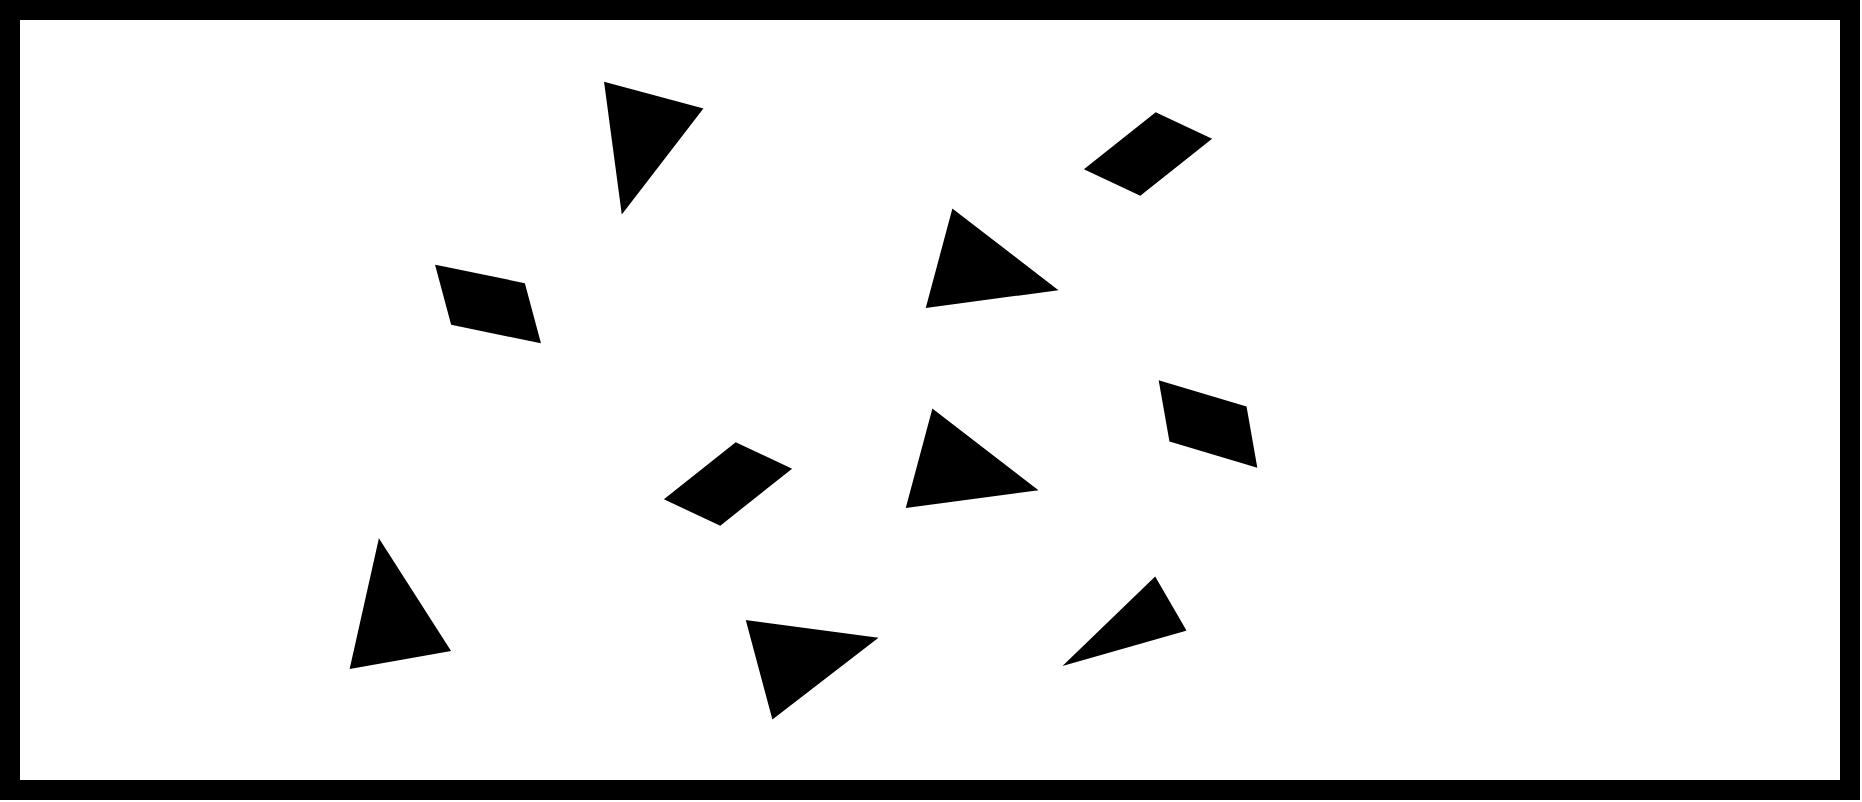 <mxfile version="20.8.10" type="device"><diagram id="gZHaXraySE-Ac8VHTQlD" name="Page-1"><mxGraphModel dx="2268" dy="820" grid="1" gridSize="10" guides="1" tooltips="1" connect="1" arrows="1" fold="1" page="1" pageScale="1" pageWidth="850" pageHeight="1100" math="0" shadow="0"><root><mxCell id="0"/><mxCell id="1" parent="0"/><mxCell id="Y4LRgEzPBfSGT7R2ETwh-1" value="" style="rounded=0;whiteSpace=wrap;html=1;strokeWidth=10;strokeColor=#000000;" parent="1" vertex="1"><mxGeometry x="-114" y="183" width="920" height="390" as="geometry"/></mxCell><mxCell id="a0Vtg0quxTUGOU-0GUZa-1" value="" style="triangle;whiteSpace=wrap;html=1;rotation=-100;fillColor=#000000;" parent="1" vertex="1"><mxGeometry x="45.89" y="452.98" width="60" height="50" as="geometry"/></mxCell><mxCell id="a0Vtg0quxTUGOU-0GUZa-2" value="" style="triangle;whiteSpace=wrap;html=1;rotation=105;fillColor=#000000;" parent="1" vertex="1"><mxGeometry x="170" y="230" width="60" height="50" as="geometry"/></mxCell><mxCell id="ELrT9Xp4sx-OYOaF6Gk0-1" value="" style="shape=parallelogram;perimeter=parallelogramPerimeter;whiteSpace=wrap;html=1;fixedSize=1;fillColor=#000000;rotation=25;" parent="1" vertex="1"><mxGeometry x="220" y="400" width="50" height="40" as="geometry"/></mxCell><mxCell id="ELrT9Xp4sx-OYOaF6Gk0-2" value="" style="triangle;whiteSpace=wrap;html=1;rotation=15;fillColor=#000000;" parent="1" vertex="1"><mxGeometry x="350" y="290" width="60" height="50" as="geometry"/></mxCell><mxCell id="ELrT9Xp4sx-OYOaF6Gk0-3" value="" style="triangle;whiteSpace=wrap;html=1;rotation=-210;fillColor=#000000;" parent="1" vertex="1"><mxGeometry x="410" y="480" width="60" height="30" as="geometry"/></mxCell><mxCell id="ELrT9Xp4sx-OYOaF6Gk0-5" value="" style="shape=parallelogram;perimeter=parallelogramPerimeter;whiteSpace=wrap;html=1;fixedSize=1;fillColor=#000000;rotation=80;" parent="1" vertex="1"><mxGeometry x="460" y="370" width="50" height="40" as="geometry"/></mxCell><mxCell id="ELrT9Xp4sx-OYOaF6Gk0-6" value="" style="shape=parallelogram;perimeter=parallelogramPerimeter;whiteSpace=wrap;html=1;fixedSize=1;fillColor=#000000;rotation=25;" parent="1" vertex="1"><mxGeometry x="430" y="235" width="50" height="40" as="geometry"/></mxCell><mxCell id="ELrT9Xp4sx-OYOaF6Gk0-7" value="" style="shape=parallelogram;perimeter=parallelogramPerimeter;whiteSpace=wrap;html=1;fixedSize=1;fillColor=#000000;rotation=75;" parent="1" vertex="1"><mxGeometry x="100" y="310" width="50" height="40" as="geometry"/></mxCell><mxCell id="ELrT9Xp4sx-OYOaF6Gk0-8" value="" style="triangle;whiteSpace=wrap;html=1;rotation=-15;fillColor=#000000;" parent="1" vertex="1"><mxGeometry x="260" y="480" width="60" height="50" as="geometry"/></mxCell><mxCell id="ELrT9Xp4sx-OYOaF6Gk0-9" value="" style="triangle;whiteSpace=wrap;html=1;rotation=15;fillColor=#000000;" parent="1" vertex="1"><mxGeometry x="340" y="390" width="60" height="50" as="geometry"/></mxCell></root></mxGraphModel></diagram></mxfile>